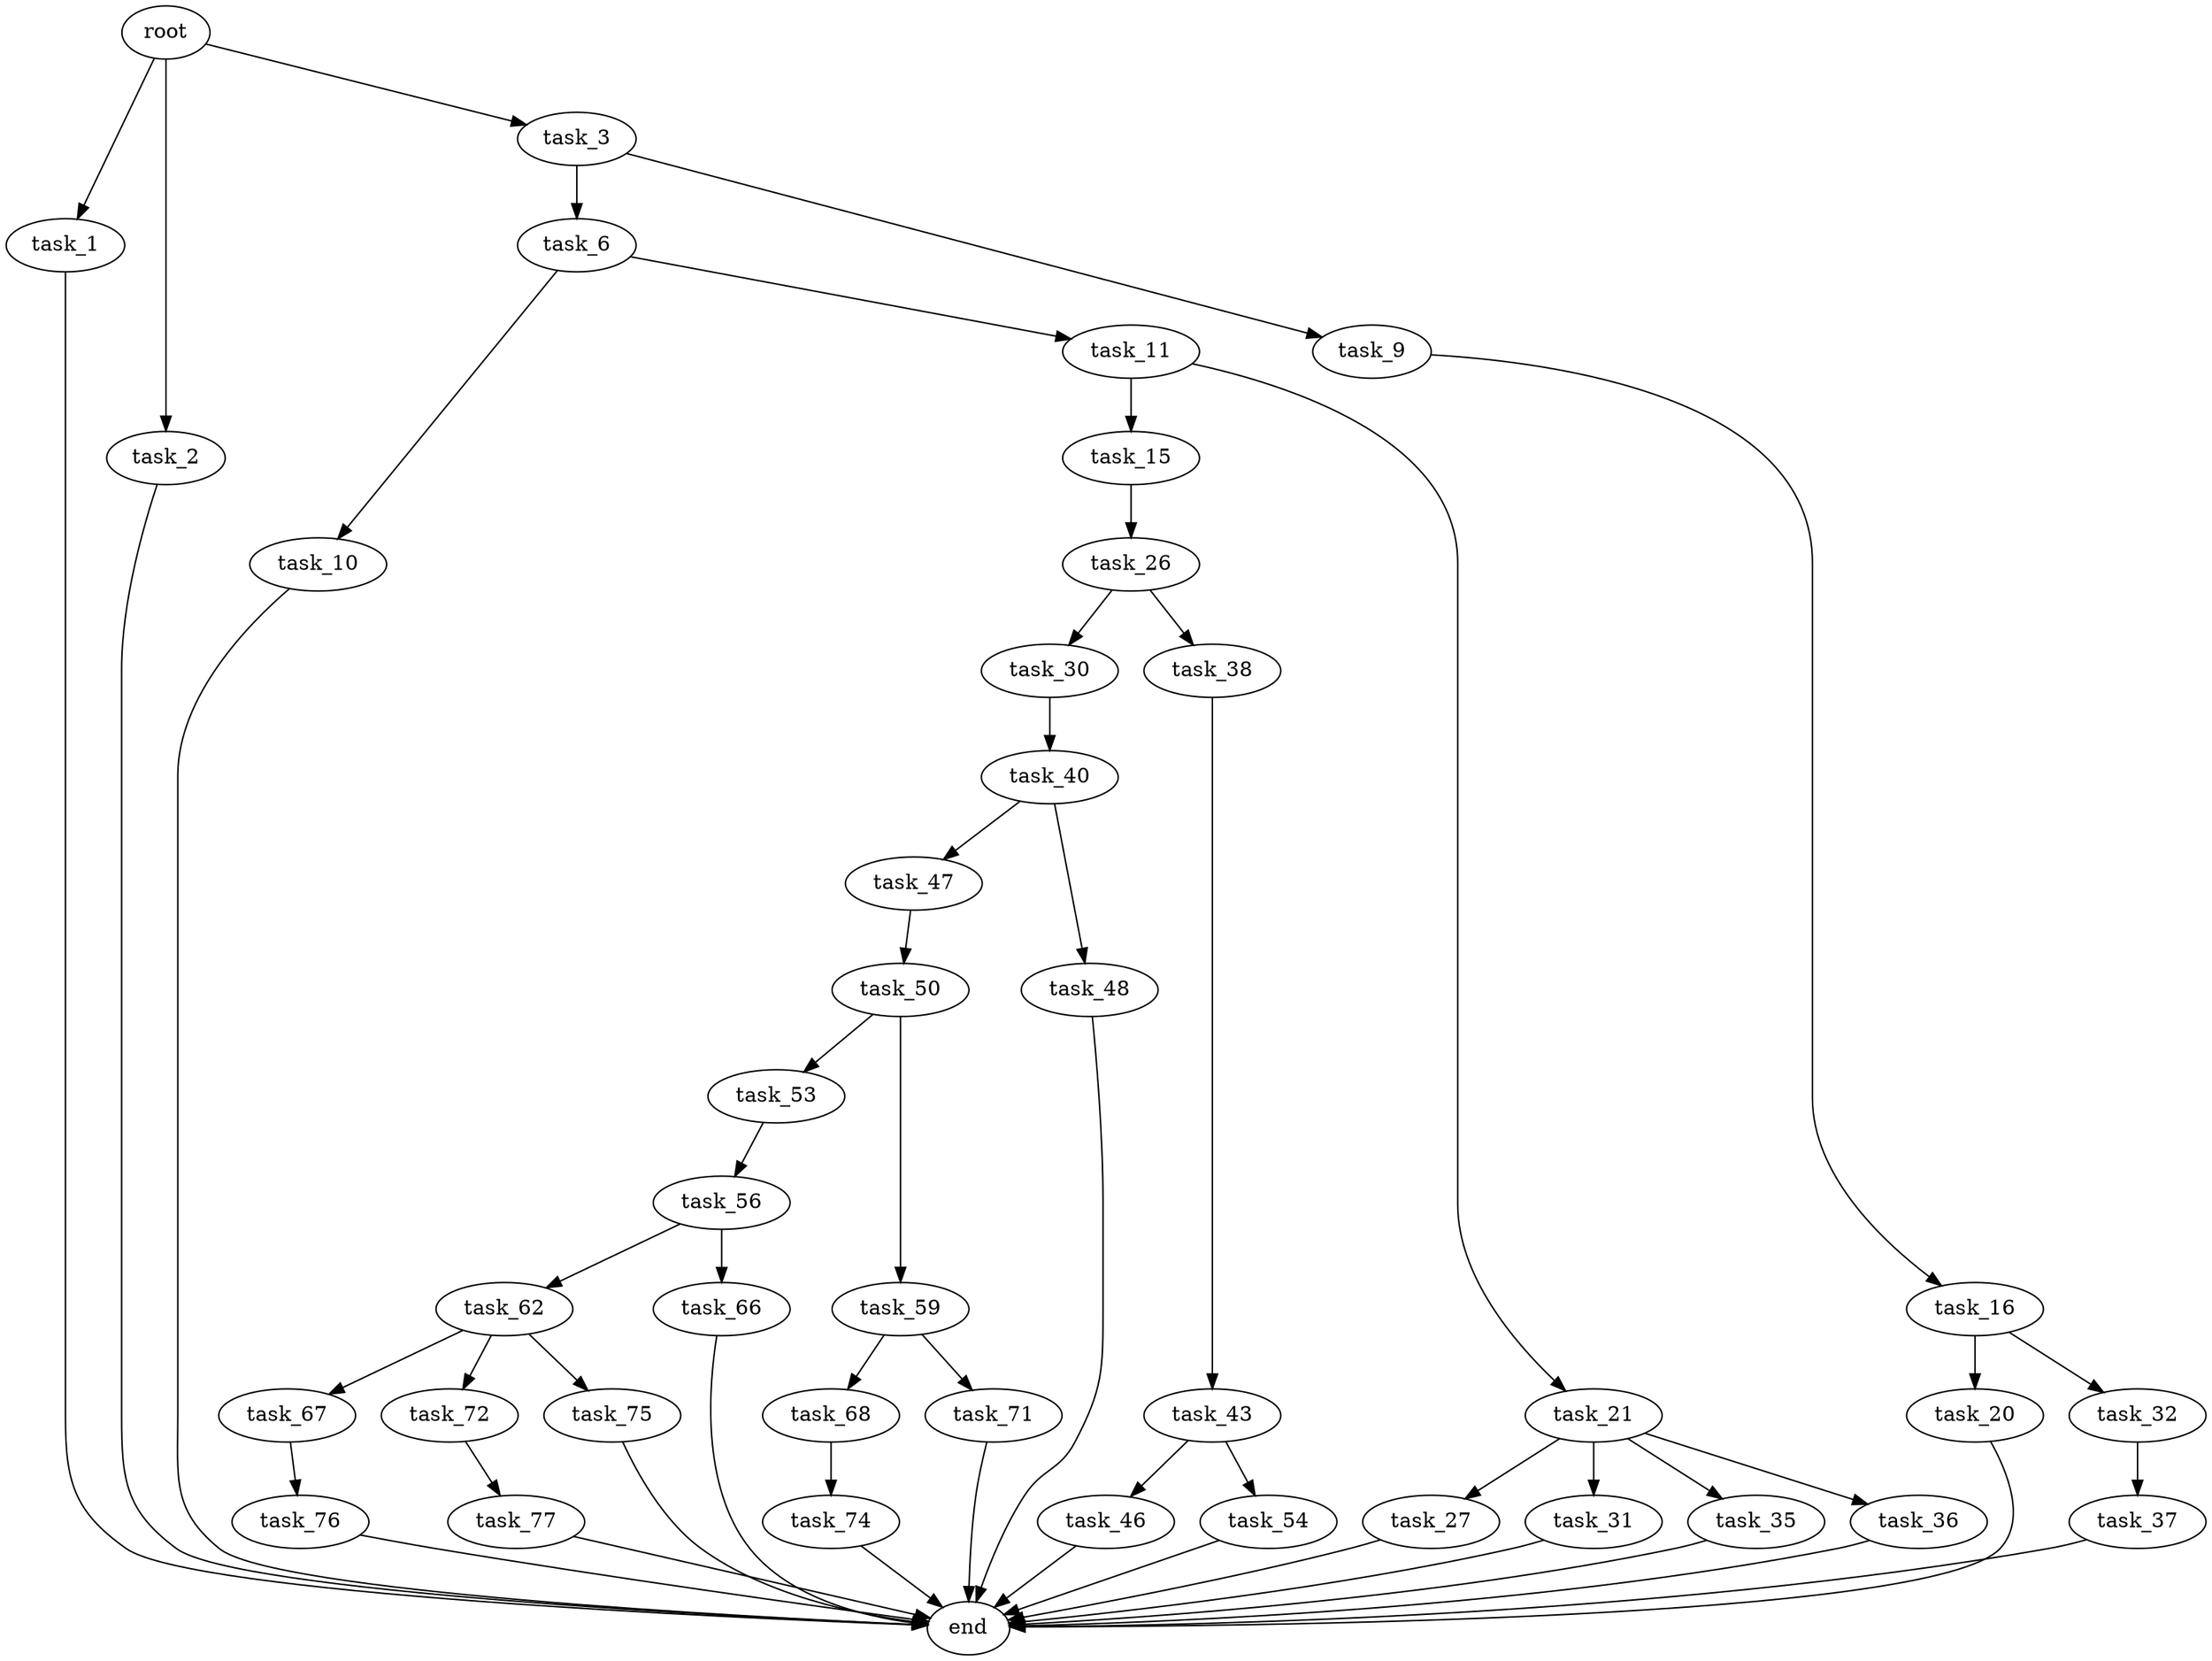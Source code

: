 digraph G {
  root [size="0.000000"];
  task_1 [size="782757789696.000000"];
  task_2 [size="516088479732.000000"];
  task_3 [size="21890914683.000000"];
  task_6 [size="68719476736.000000"];
  task_9 [size="231928233984.000000"];
  task_10 [size="549755813888.000000"];
  task_11 [size="33388088998.000000"];
  task_15 [size="13155520187.000000"];
  task_16 [size="22595525146.000000"];
  task_20 [size="8589934592.000000"];
  task_21 [size="35400053296.000000"];
  task_26 [size="28991029248.000000"];
  task_27 [size="196537389511.000000"];
  task_30 [size="12486784795.000000"];
  task_31 [size="68203198449.000000"];
  task_32 [size="21304627070.000000"];
  task_35 [size="368293445632.000000"];
  task_36 [size="368293445632.000000"];
  task_37 [size="3935183832.000000"];
  task_38 [size="334551904814.000000"];
  task_40 [size="6402917319.000000"];
  task_43 [size="1073741824000.000000"];
  task_46 [size="1042364218807.000000"];
  task_47 [size="351827267323.000000"];
  task_48 [size="782757789696.000000"];
  task_50 [size="28991029248.000000"];
  task_53 [size="162692672083.000000"];
  task_54 [size="197423533148.000000"];
  task_56 [size="348450441920.000000"];
  task_59 [size="549755813888.000000"];
  task_62 [size="2036387487.000000"];
  task_66 [size="1561061701.000000"];
  task_67 [size="68719476736.000000"];
  task_68 [size="483799214137.000000"];
  task_71 [size="28438243343.000000"];
  task_72 [size="134217728000.000000"];
  task_74 [size="114023117062.000000"];
  task_75 [size="8339421690.000000"];
  task_76 [size="231928233984.000000"];
  task_77 [size="1540886657.000000"];
  end [size="0.000000"];

  root -> task_1 [size="1.000000"];
  root -> task_2 [size="1.000000"];
  root -> task_3 [size="1.000000"];
  task_1 -> end [size="1.000000"];
  task_2 -> end [size="1.000000"];
  task_3 -> task_6 [size="679477248.000000"];
  task_3 -> task_9 [size="679477248.000000"];
  task_6 -> task_10 [size="134217728.000000"];
  task_6 -> task_11 [size="134217728.000000"];
  task_9 -> task_16 [size="301989888.000000"];
  task_10 -> end [size="1.000000"];
  task_11 -> task_15 [size="536870912.000000"];
  task_11 -> task_21 [size="536870912.000000"];
  task_15 -> task_26 [size="679477248.000000"];
  task_16 -> task_20 [size="838860800.000000"];
  task_16 -> task_32 [size="838860800.000000"];
  task_20 -> end [size="1.000000"];
  task_21 -> task_27 [size="33554432.000000"];
  task_21 -> task_31 [size="33554432.000000"];
  task_21 -> task_35 [size="33554432.000000"];
  task_21 -> task_36 [size="33554432.000000"];
  task_26 -> task_30 [size="75497472.000000"];
  task_26 -> task_38 [size="75497472.000000"];
  task_27 -> end [size="1.000000"];
  task_30 -> task_40 [size="411041792.000000"];
  task_31 -> end [size="1.000000"];
  task_32 -> task_37 [size="411041792.000000"];
  task_35 -> end [size="1.000000"];
  task_36 -> end [size="1.000000"];
  task_37 -> end [size="1.000000"];
  task_38 -> task_43 [size="411041792.000000"];
  task_40 -> task_47 [size="301989888.000000"];
  task_40 -> task_48 [size="301989888.000000"];
  task_43 -> task_46 [size="838860800.000000"];
  task_43 -> task_54 [size="838860800.000000"];
  task_46 -> end [size="1.000000"];
  task_47 -> task_50 [size="301989888.000000"];
  task_48 -> end [size="1.000000"];
  task_50 -> task_53 [size="75497472.000000"];
  task_50 -> task_59 [size="75497472.000000"];
  task_53 -> task_56 [size="679477248.000000"];
  task_54 -> end [size="1.000000"];
  task_56 -> task_62 [size="536870912.000000"];
  task_56 -> task_66 [size="536870912.000000"];
  task_59 -> task_68 [size="536870912.000000"];
  task_59 -> task_71 [size="536870912.000000"];
  task_62 -> task_67 [size="33554432.000000"];
  task_62 -> task_72 [size="33554432.000000"];
  task_62 -> task_75 [size="33554432.000000"];
  task_66 -> end [size="1.000000"];
  task_67 -> task_76 [size="134217728.000000"];
  task_68 -> task_74 [size="838860800.000000"];
  task_71 -> end [size="1.000000"];
  task_72 -> task_77 [size="209715200.000000"];
  task_74 -> end [size="1.000000"];
  task_75 -> end [size="1.000000"];
  task_76 -> end [size="1.000000"];
  task_77 -> end [size="1.000000"];
}
